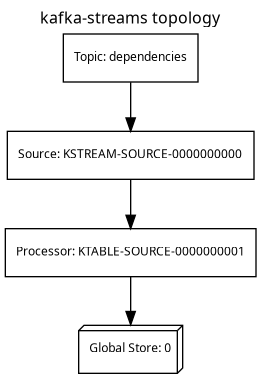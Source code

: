 @startuml
digraph G {
	graph [labelloc=top,label="kafka-streams topology",fontname="Verdana",fontsize=12];
	edge [fontname="Verdana",fontsize=9,labelfontname="Verdana",labelfontsize=9];
	node [fontname="Verdana",fontsize=9,shape=record];
	c0 [label="Processor: KTABLE-SOURCE-0000000001"]
	// null
	c1 -> c0 [];
	c1 [label="Source: KSTREAM-SOURCE-0000000000"]
	c2 [label="Topic: dependencies"]
	// null
	c2 -> c1 [];
	c3 [label="Global Store: 0", shape=box3d]
	// null
	c0 -> c3 [];
}
@enduml
